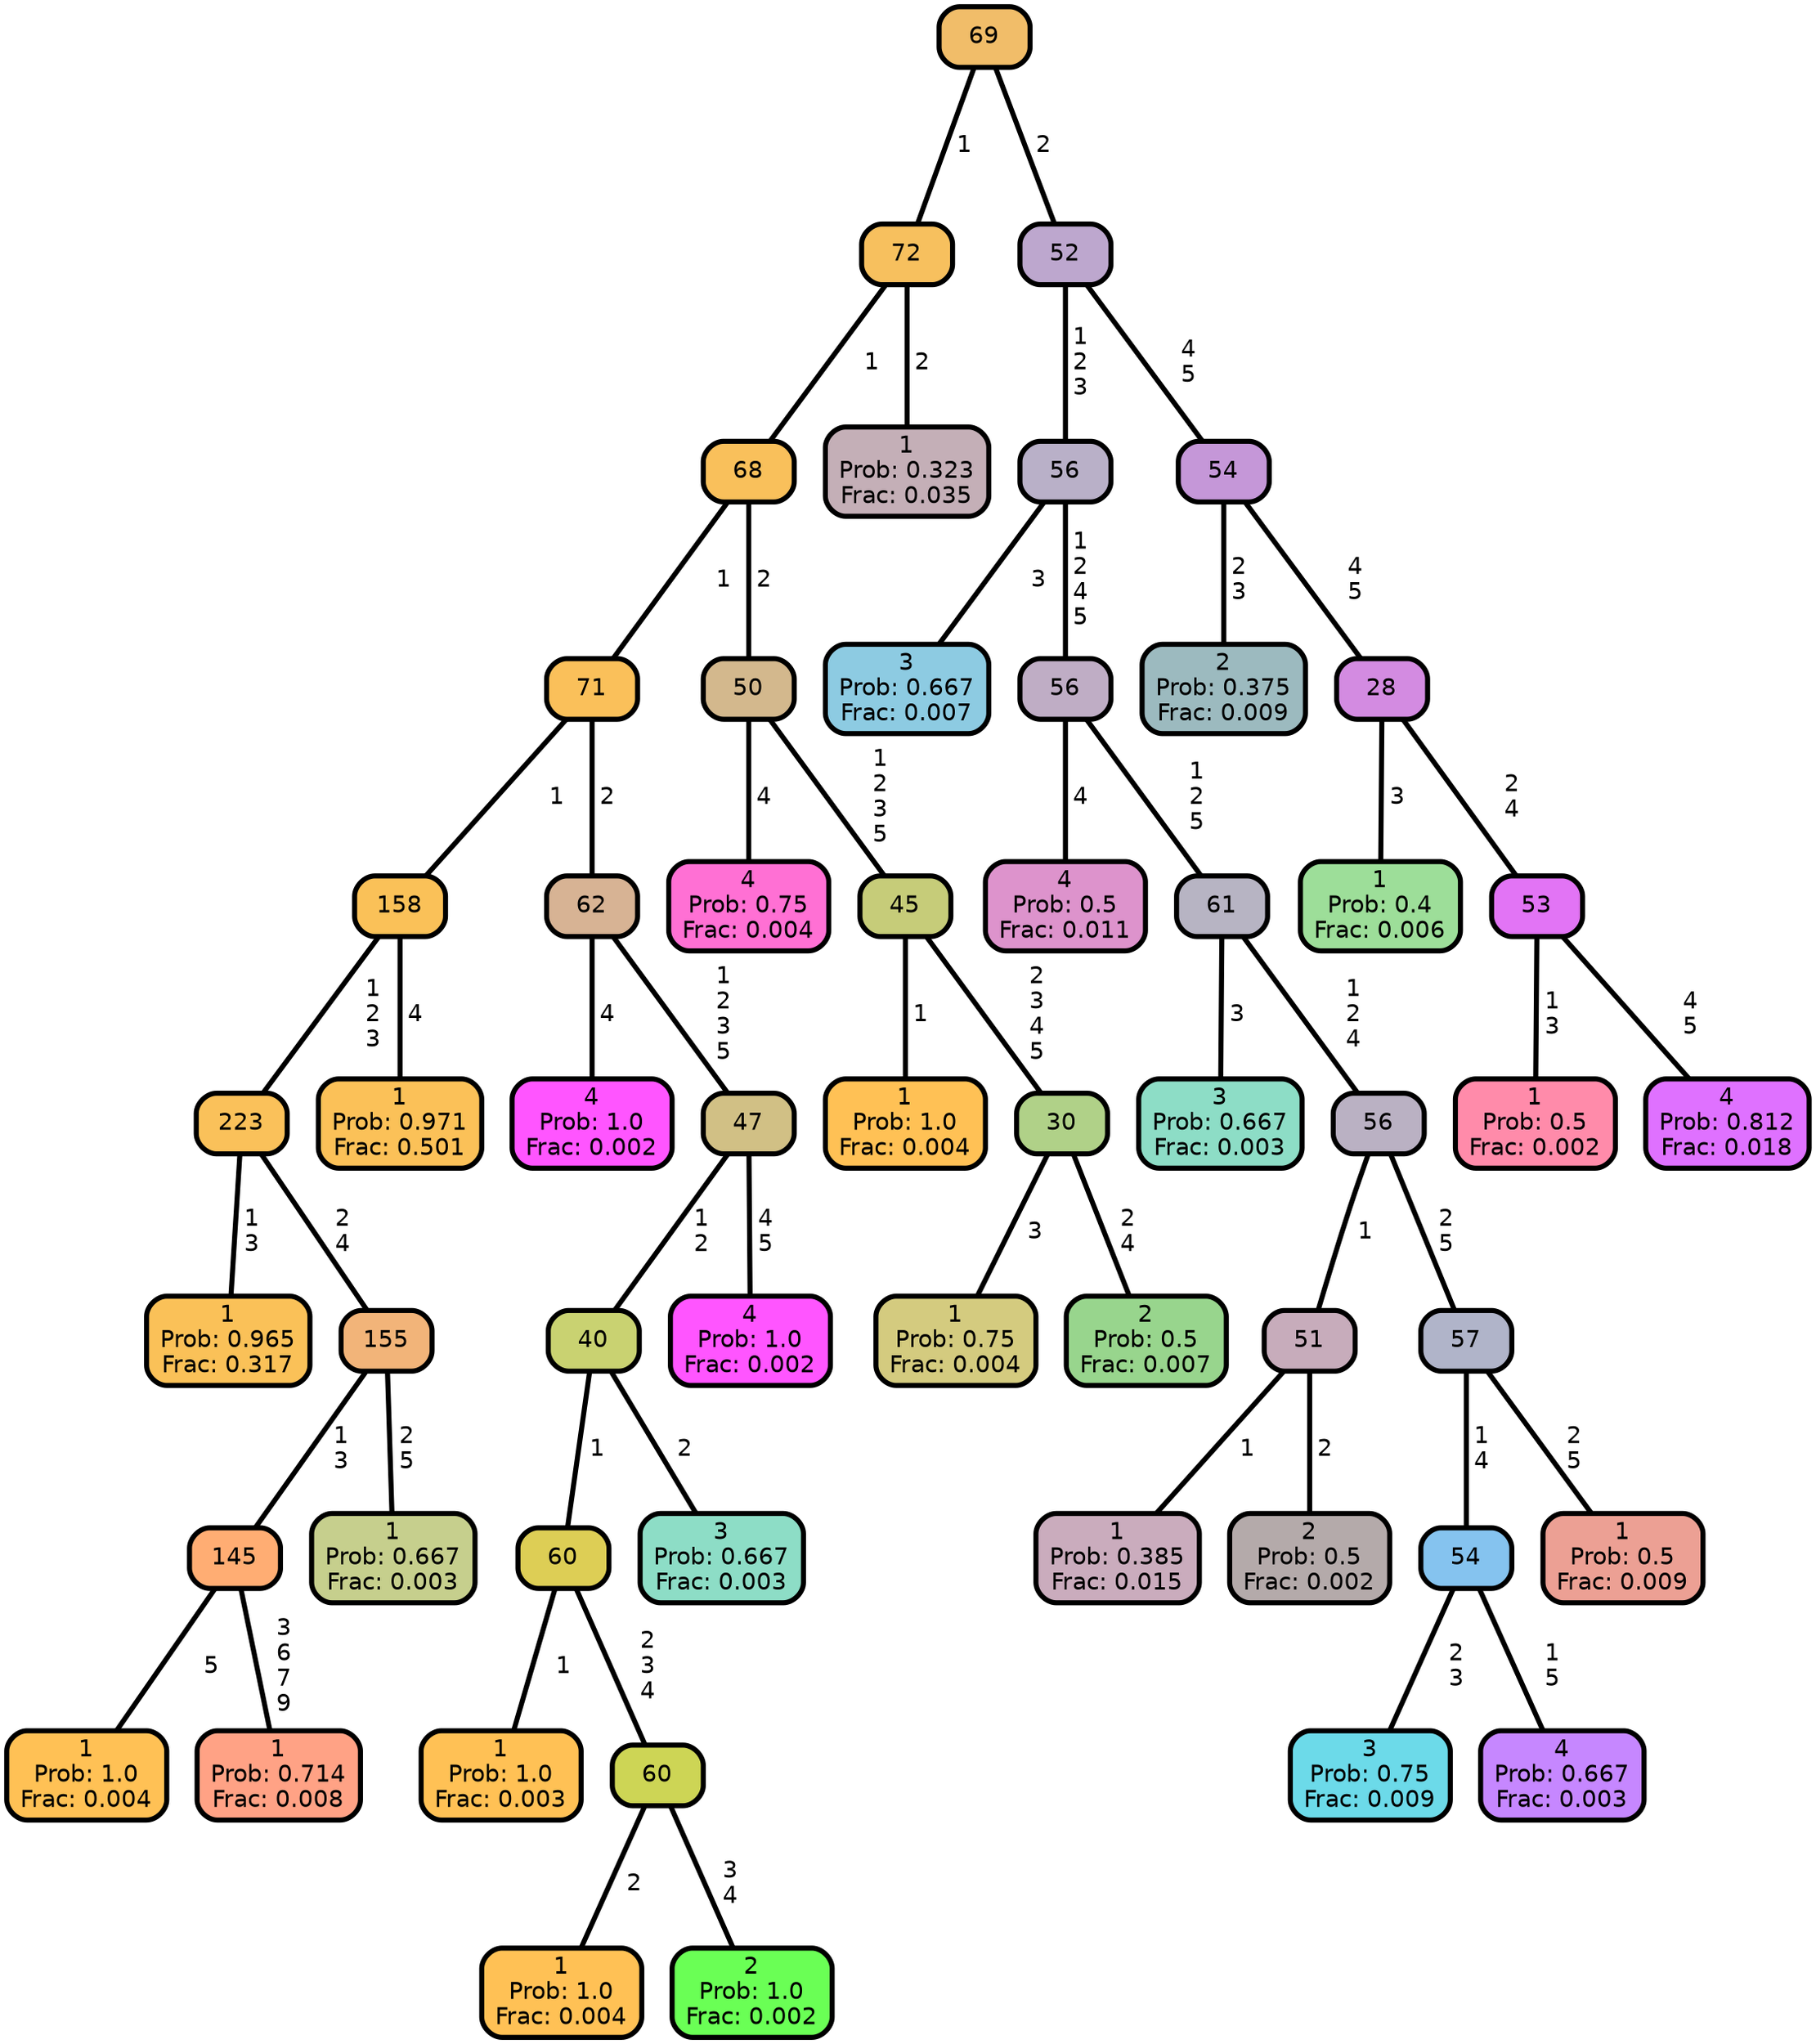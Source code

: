 graph Tree {
node [shape=box, style="filled, rounded",color="black",penwidth="3",fontcolor="black",                 fontname=helvetica] ;
graph [ranksep="0 equally", splines=straight,                 bgcolor=transparent, dpi=200] ;
edge [fontname=helvetica, color=black] ;
0 [label="1
Prob: 0.965
Frac: 0.317", fillcolor="#fac158"] ;
1 [label="223", fillcolor="#fac15a"] ;
2 [label="1
Prob: 1.0
Frac: 0.004", fillcolor="#ffc155"] ;
3 [label="145", fillcolor="#ffad73"] ;
4 [label="1
Prob: 0.714
Frac: 0.008", fillcolor="#ffa285"] ;
5 [label="155", fillcolor="#f2b479"] ;
6 [label="1
Prob: 0.667
Frac: 0.003", fillcolor="#c6cf8d"] ;
7 [label="158", fillcolor="#fac158"] ;
8 [label="1
Prob: 0.971
Frac: 0.501", fillcolor="#fbc158"] ;
9 [label="71", fillcolor="#fac05a"] ;
10 [label="4
Prob: 1.0
Frac: 0.002", fillcolor="#ff55ff"] ;
11 [label="62", fillcolor="#d7b394"] ;
12 [label="1
Prob: 1.0
Frac: 0.003", fillcolor="#ffc155"] ;
13 [label="60", fillcolor="#ddce55"] ;
14 [label="1
Prob: 1.0
Frac: 0.004", fillcolor="#ffc155"] ;
15 [label="60", fillcolor="#cdd555"] ;
16 [label="2
Prob: 1.0
Frac: 0.002", fillcolor="#6aff55"] ;
17 [label="40", fillcolor="#c9d271"] ;
18 [label="3
Prob: 0.667
Frac: 0.003", fillcolor="#8dddc6"] ;
19 [label="47", fillcolor="#d1c085"] ;
20 [label="4
Prob: 1.0
Frac: 0.002", fillcolor="#ff55ff"] ;
21 [label="68", fillcolor="#f9c05b"] ;
22 [label="4
Prob: 0.75
Frac: 0.004", fillcolor="#ff70d4"] ;
23 [label="50", fillcolor="#d3b88d"] ;
24 [label="1
Prob: 1.0
Frac: 0.004", fillcolor="#ffc155"] ;
25 [label="45", fillcolor="#c6cc79"] ;
26 [label="1
Prob: 0.75
Frac: 0.004", fillcolor="#d4cb7f"] ;
27 [label="30", fillcolor="#b0d188"] ;
28 [label="2
Prob: 0.5
Frac: 0.007", fillcolor="#98d58d"] ;
29 [label="72", fillcolor="#f7c05e"] ;
30 [label="1
Prob: 0.323
Frac: 0.035", fillcolor="#c4afb7"] ;
31 [label="69", fillcolor="#f1bd69"] ;
32 [label="3
Prob: 0.667
Frac: 0.007", fillcolor="#8dcbe2"] ;
33 [label="56", fillcolor="#b9b0c8"] ;
34 [label="4
Prob: 0.5
Frac: 0.011", fillcolor="#dd93cc"] ;
35 [label="56", fillcolor="#bfadc5"] ;
36 [label="3
Prob: 0.667
Frac: 0.003", fillcolor="#8dddc6"] ;
37 [label="61", fillcolor="#b7b4c3"] ;
38 [label="1
Prob: 0.385
Frac: 0.015", fillcolor="#caacbd"] ;
39 [label="51", fillcolor="#c7acbb"] ;
40 [label="2
Prob: 0.5
Frac: 0.002", fillcolor="#b4aaaa"] ;
41 [label="56", fillcolor="#bab1c3"] ;
42 [label="3
Prob: 0.75
Frac: 0.009", fillcolor="#6cdae9"] ;
43 [label="54", fillcolor="#85c3ef"] ;
44 [label="4
Prob: 0.667
Frac: 0.003", fillcolor="#c687ff"] ;
45 [label="57", fillcolor="#b0b4c9"] ;
46 [label="1
Prob: 0.5
Frac: 0.009", fillcolor="#eca094"] ;
47 [label="52", fillcolor="#bda7ce"] ;
48 [label="2
Prob: 0.375
Frac: 0.009", fillcolor="#9cbabf"] ;
49 [label="54", fillcolor="#c597d8"] ;
50 [label="1
Prob: 0.4
Frac: 0.006", fillcolor="#9dde99"] ;
51 [label="28", fillcolor="#d38be1"] ;
52 [label="1
Prob: 0.5
Frac: 0.002", fillcolor="#ff8baa"] ;
53 [label="53", fillcolor="#e274f5"] ;
54 [label="4
Prob: 0.812
Frac: 0.018", fillcolor="#df71ff"] ;
1 -- 0 [label=" 1\n 3",penwidth=3] ;
1 -- 5 [label=" 2\n 4",penwidth=3] ;
3 -- 2 [label=" 5",penwidth=3] ;
3 -- 4 [label=" 3\n 6\n 7\n 9",penwidth=3] ;
5 -- 3 [label=" 1\n 3",penwidth=3] ;
5 -- 6 [label=" 2\n 5",penwidth=3] ;
7 -- 1 [label=" 1\n 2\n 3",penwidth=3] ;
7 -- 8 [label=" 4",penwidth=3] ;
9 -- 7 [label=" 1",penwidth=3] ;
9 -- 11 [label=" 2",penwidth=3] ;
11 -- 10 [label=" 4",penwidth=3] ;
11 -- 19 [label=" 1\n 2\n 3\n 5",penwidth=3] ;
13 -- 12 [label=" 1",penwidth=3] ;
13 -- 15 [label=" 2\n 3\n 4",penwidth=3] ;
15 -- 14 [label=" 2",penwidth=3] ;
15 -- 16 [label=" 3\n 4",penwidth=3] ;
17 -- 13 [label=" 1",penwidth=3] ;
17 -- 18 [label=" 2",penwidth=3] ;
19 -- 17 [label=" 1\n 2",penwidth=3] ;
19 -- 20 [label=" 4\n 5",penwidth=3] ;
21 -- 9 [label=" 1",penwidth=3] ;
21 -- 23 [label=" 2",penwidth=3] ;
23 -- 22 [label=" 4",penwidth=3] ;
23 -- 25 [label=" 1\n 2\n 3\n 5",penwidth=3] ;
25 -- 24 [label=" 1",penwidth=3] ;
25 -- 27 [label=" 2\n 3\n 4\n 5",penwidth=3] ;
27 -- 26 [label=" 3",penwidth=3] ;
27 -- 28 [label=" 2\n 4",penwidth=3] ;
29 -- 21 [label=" 1",penwidth=3] ;
29 -- 30 [label=" 2",penwidth=3] ;
31 -- 29 [label=" 1",penwidth=3] ;
31 -- 47 [label=" 2",penwidth=3] ;
33 -- 32 [label=" 3",penwidth=3] ;
33 -- 35 [label=" 1\n 2\n 4\n 5",penwidth=3] ;
35 -- 34 [label=" 4",penwidth=3] ;
35 -- 37 [label=" 1\n 2\n 5",penwidth=3] ;
37 -- 36 [label=" 3",penwidth=3] ;
37 -- 41 [label=" 1\n 2\n 4",penwidth=3] ;
39 -- 38 [label=" 1",penwidth=3] ;
39 -- 40 [label=" 2",penwidth=3] ;
41 -- 39 [label=" 1",penwidth=3] ;
41 -- 45 [label=" 2\n 5",penwidth=3] ;
43 -- 42 [label=" 2\n 3",penwidth=3] ;
43 -- 44 [label=" 1\n 5",penwidth=3] ;
45 -- 43 [label=" 1\n 4",penwidth=3] ;
45 -- 46 [label=" 2\n 5",penwidth=3] ;
47 -- 33 [label=" 1\n 2\n 3",penwidth=3] ;
47 -- 49 [label=" 4\n 5",penwidth=3] ;
49 -- 48 [label=" 2\n 3",penwidth=3] ;
49 -- 51 [label=" 4\n 5",penwidth=3] ;
51 -- 50 [label=" 3",penwidth=3] ;
51 -- 53 [label=" 2\n 4",penwidth=3] ;
53 -- 52 [label=" 1\n 3",penwidth=3] ;
53 -- 54 [label=" 4\n 5",penwidth=3] ;
{rank = same;}}